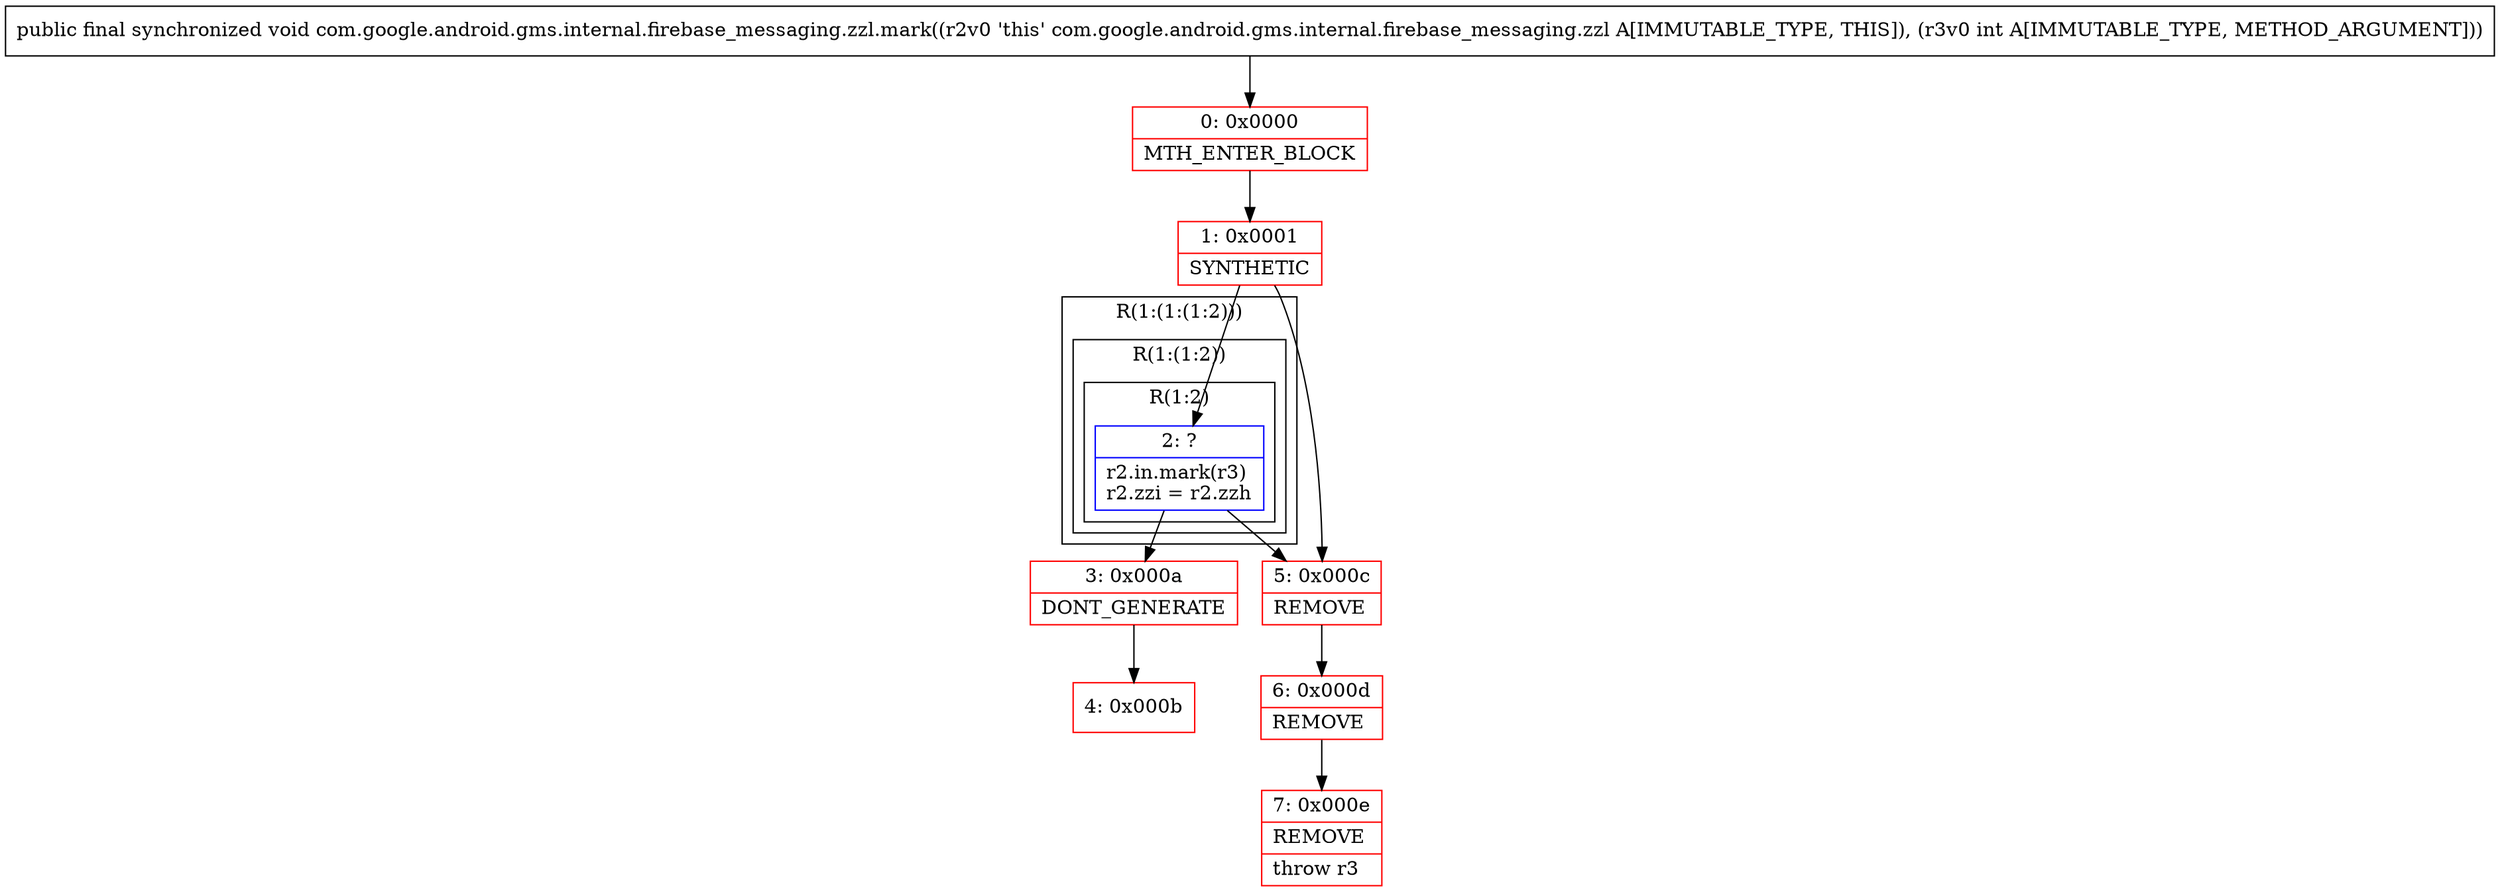 digraph "CFG forcom.google.android.gms.internal.firebase_messaging.zzl.mark(I)V" {
subgraph cluster_Region_2131929508 {
label = "R(1:(1:(1:2)))";
node [shape=record,color=blue];
subgraph cluster_Region_1298632073 {
label = "R(1:(1:2))";
node [shape=record,color=blue];
subgraph cluster_Region_1660690978 {
label = "R(1:2)";
node [shape=record,color=blue];
Node_2 [shape=record,label="{2\:\ ?|r2.in.mark(r3)\lr2.zzi = r2.zzh\l}"];
}
}
}
Node_0 [shape=record,color=red,label="{0\:\ 0x0000|MTH_ENTER_BLOCK\l}"];
Node_1 [shape=record,color=red,label="{1\:\ 0x0001|SYNTHETIC\l}"];
Node_3 [shape=record,color=red,label="{3\:\ 0x000a|DONT_GENERATE\l}"];
Node_4 [shape=record,color=red,label="{4\:\ 0x000b}"];
Node_5 [shape=record,color=red,label="{5\:\ 0x000c|REMOVE\l}"];
Node_6 [shape=record,color=red,label="{6\:\ 0x000d|REMOVE\l}"];
Node_7 [shape=record,color=red,label="{7\:\ 0x000e|REMOVE\l|throw r3\l}"];
MethodNode[shape=record,label="{public final synchronized void com.google.android.gms.internal.firebase_messaging.zzl.mark((r2v0 'this' com.google.android.gms.internal.firebase_messaging.zzl A[IMMUTABLE_TYPE, THIS]), (r3v0 int A[IMMUTABLE_TYPE, METHOD_ARGUMENT])) }"];
MethodNode -> Node_0;
Node_2 -> Node_3;
Node_2 -> Node_5;
Node_0 -> Node_1;
Node_1 -> Node_2;
Node_1 -> Node_5;
Node_3 -> Node_4;
Node_5 -> Node_6;
Node_6 -> Node_7;
}

